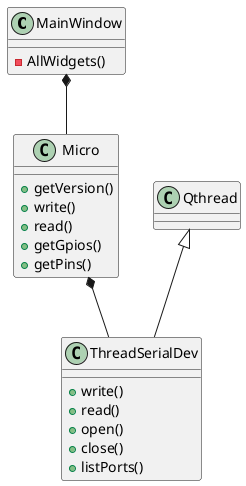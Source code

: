 @startuml
' hide footbox

' mainWindow -> microCLI:


class MainWindow
{
    -AllWidgets()
}

class Micro
{
    +getVersion()
    +write()
    +read()
    +getGpios()
    +getPins()
}

Class Qthread
{

}

Class ThreadSerialDev
{
    +write()
    +read()
    +open()
    +close()
    +listPorts()
}

MainWindow *-- Micro
Micro *-- ThreadSerialDev
Qthread <|-- ThreadSerialDev

@enduml
